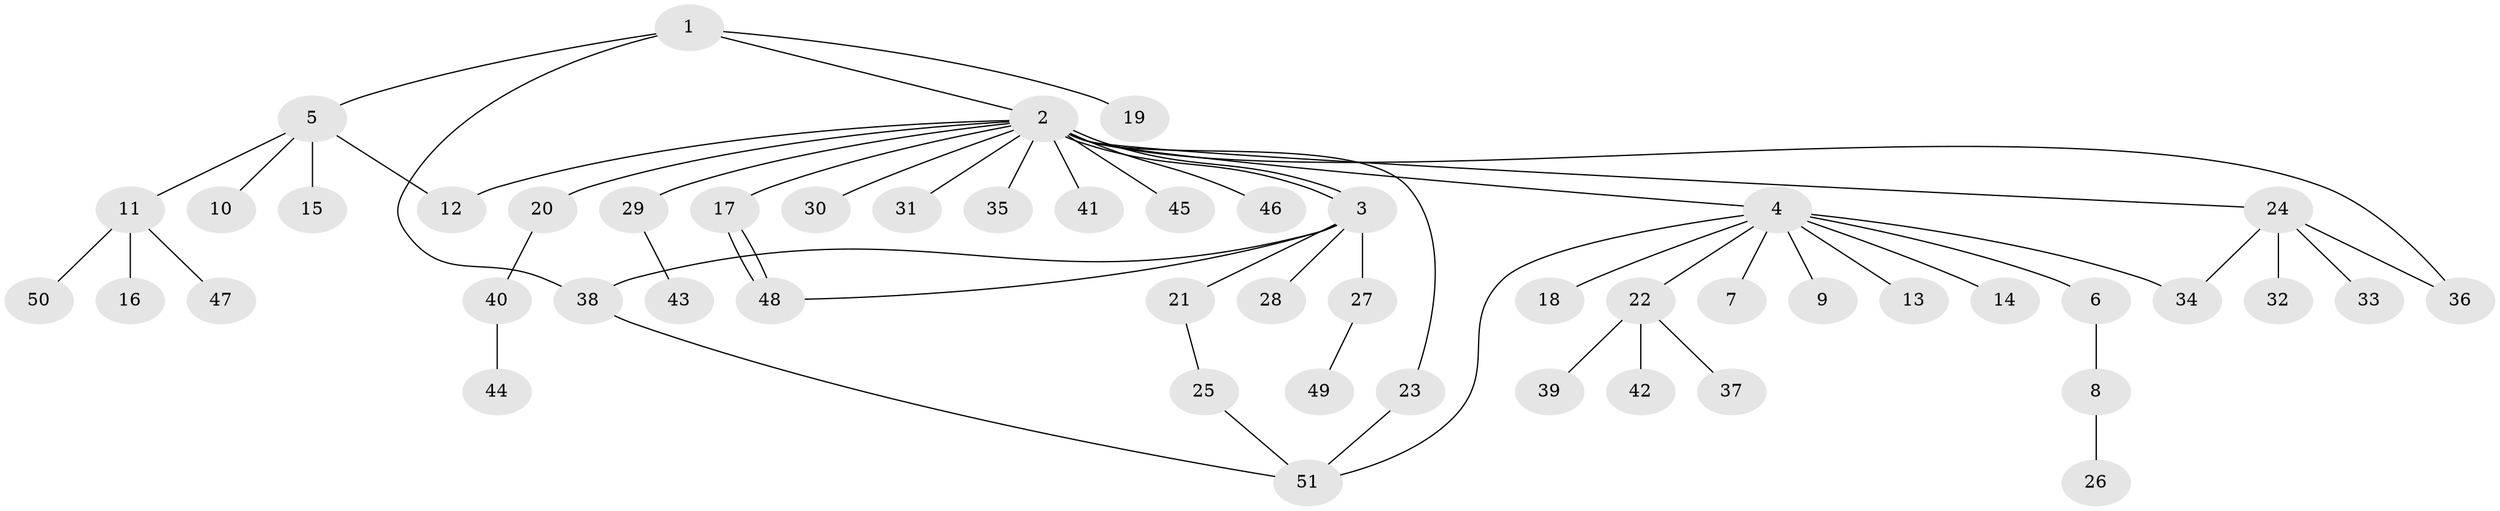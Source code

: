 // Generated by graph-tools (version 1.1) at 2025/26/03/09/25 03:26:02]
// undirected, 51 vertices, 60 edges
graph export_dot {
graph [start="1"]
  node [color=gray90,style=filled];
  1;
  2;
  3;
  4;
  5;
  6;
  7;
  8;
  9;
  10;
  11;
  12;
  13;
  14;
  15;
  16;
  17;
  18;
  19;
  20;
  21;
  22;
  23;
  24;
  25;
  26;
  27;
  28;
  29;
  30;
  31;
  32;
  33;
  34;
  35;
  36;
  37;
  38;
  39;
  40;
  41;
  42;
  43;
  44;
  45;
  46;
  47;
  48;
  49;
  50;
  51;
  1 -- 2;
  1 -- 5;
  1 -- 19;
  1 -- 38;
  2 -- 3;
  2 -- 3;
  2 -- 4;
  2 -- 12;
  2 -- 17;
  2 -- 20;
  2 -- 23;
  2 -- 24;
  2 -- 29;
  2 -- 30;
  2 -- 31;
  2 -- 35;
  2 -- 36;
  2 -- 41;
  2 -- 45;
  2 -- 46;
  3 -- 21;
  3 -- 27;
  3 -- 28;
  3 -- 38;
  3 -- 48;
  4 -- 6;
  4 -- 7;
  4 -- 9;
  4 -- 13;
  4 -- 14;
  4 -- 18;
  4 -- 22;
  4 -- 34;
  4 -- 51;
  5 -- 10;
  5 -- 11;
  5 -- 12;
  5 -- 15;
  6 -- 8;
  8 -- 26;
  11 -- 16;
  11 -- 47;
  11 -- 50;
  17 -- 48;
  17 -- 48;
  20 -- 40;
  21 -- 25;
  22 -- 37;
  22 -- 39;
  22 -- 42;
  23 -- 51;
  24 -- 32;
  24 -- 33;
  24 -- 34;
  24 -- 36;
  25 -- 51;
  27 -- 49;
  29 -- 43;
  38 -- 51;
  40 -- 44;
}
